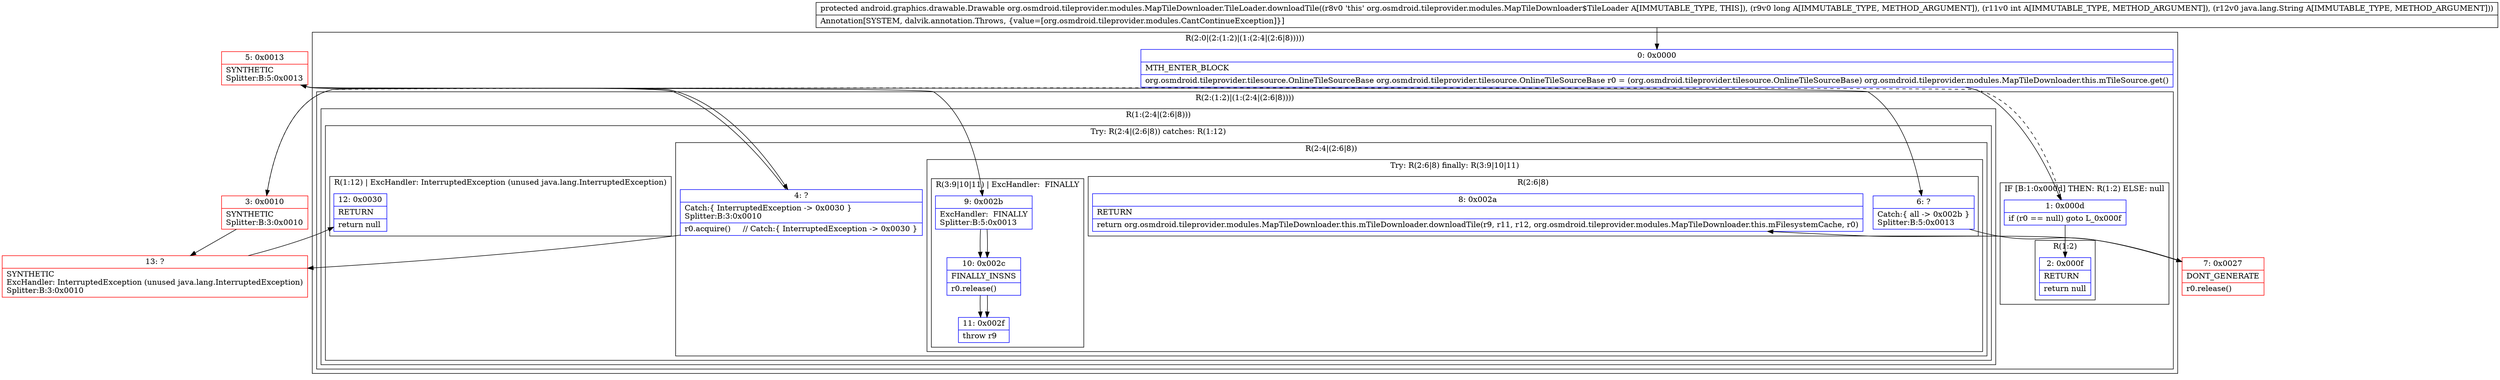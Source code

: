 digraph "CFG fororg.osmdroid.tileprovider.modules.MapTileDownloader.TileLoader.downloadTile(JILjava\/lang\/String;)Landroid\/graphics\/drawable\/Drawable;" {
subgraph cluster_Region_1726405866 {
label = "R(2:0|(2:(1:2)|(1:(2:4|(2:6|8)))))";
node [shape=record,color=blue];
Node_0 [shape=record,label="{0\:\ 0x0000|MTH_ENTER_BLOCK\l|org.osmdroid.tileprovider.tilesource.OnlineTileSourceBase org.osmdroid.tileprovider.tilesource.OnlineTileSourceBase r0 = (org.osmdroid.tileprovider.tilesource.OnlineTileSourceBase) org.osmdroid.tileprovider.modules.MapTileDownloader.this.mTileSource.get()\l}"];
subgraph cluster_Region_1933449328 {
label = "R(2:(1:2)|(1:(2:4|(2:6|8))))";
node [shape=record,color=blue];
subgraph cluster_IfRegion_1485635485 {
label = "IF [B:1:0x000d] THEN: R(1:2) ELSE: null";
node [shape=record,color=blue];
Node_1 [shape=record,label="{1\:\ 0x000d|if (r0 == null) goto L_0x000f\l}"];
subgraph cluster_Region_1998443039 {
label = "R(1:2)";
node [shape=record,color=blue];
Node_2 [shape=record,label="{2\:\ 0x000f|RETURN\l|return null\l}"];
}
}
subgraph cluster_Region_1234634022 {
label = "R(1:(2:4|(2:6|8)))";
node [shape=record,color=blue];
subgraph cluster_TryCatchRegion_312629794 {
label = "Try: R(2:4|(2:6|8)) catches: R(1:12)";
node [shape=record,color=blue];
subgraph cluster_Region_1068325774 {
label = "R(2:4|(2:6|8))";
node [shape=record,color=blue];
Node_4 [shape=record,label="{4\:\ ?|Catch:\{ InterruptedException \-\> 0x0030 \}\lSplitter:B:3:0x0010\l|r0.acquire()     \/\/ Catch:\{ InterruptedException \-\> 0x0030 \}\l}"];
subgraph cluster_TryCatchRegion_291257758 {
label = "Try: R(2:6|8) finally: R(3:9|10|11)";
node [shape=record,color=blue];
subgraph cluster_Region_741351717 {
label = "R(2:6|8)";
node [shape=record,color=blue];
Node_6 [shape=record,label="{6\:\ ?|Catch:\{ all \-\> 0x002b \}\lSplitter:B:5:0x0013\l}"];
Node_8 [shape=record,label="{8\:\ 0x002a|RETURN\l|return org.osmdroid.tileprovider.modules.MapTileDownloader.this.mTileDownloader.downloadTile(r9, r11, r12, org.osmdroid.tileprovider.modules.MapTileDownloader.this.mFilesystemCache, r0)\l}"];
}
subgraph cluster_Region_2095167941 {
label = "R(3:9|10|11) | ExcHandler:  FINALLY\l";
node [shape=record,color=blue];
Node_9 [shape=record,label="{9\:\ 0x002b|ExcHandler:  FINALLY\lSplitter:B:5:0x0013\l}"];
Node_10 [shape=record,label="{10\:\ 0x002c|FINALLY_INSNS\l|r0.release()\l}"];
Node_11 [shape=record,label="{11\:\ 0x002f|throw r9\l}"];
}
}
}
subgraph cluster_Region_147363968 {
label = "R(1:12) | ExcHandler: InterruptedException (unused java.lang.InterruptedException)\l";
node [shape=record,color=blue];
Node_12 [shape=record,label="{12\:\ 0x0030|RETURN\l|return null\l}"];
}
}
}
}
}
subgraph cluster_Region_147363968 {
label = "R(1:12) | ExcHandler: InterruptedException (unused java.lang.InterruptedException)\l";
node [shape=record,color=blue];
Node_12 [shape=record,label="{12\:\ 0x0030|RETURN\l|return null\l}"];
}
subgraph cluster_Region_2095167941 {
label = "R(3:9|10|11) | ExcHandler:  FINALLY\l";
node [shape=record,color=blue];
Node_9 [shape=record,label="{9\:\ 0x002b|ExcHandler:  FINALLY\lSplitter:B:5:0x0013\l}"];
Node_10 [shape=record,label="{10\:\ 0x002c|FINALLY_INSNS\l|r0.release()\l}"];
Node_11 [shape=record,label="{11\:\ 0x002f|throw r9\l}"];
}
Node_3 [shape=record,color=red,label="{3\:\ 0x0010|SYNTHETIC\lSplitter:B:3:0x0010\l}"];
Node_5 [shape=record,color=red,label="{5\:\ 0x0013|SYNTHETIC\lSplitter:B:5:0x0013\l}"];
Node_7 [shape=record,color=red,label="{7\:\ 0x0027|DONT_GENERATE\l|r0.release()\l}"];
Node_13 [shape=record,color=red,label="{13\:\ ?|SYNTHETIC\lExcHandler: InterruptedException (unused java.lang.InterruptedException)\lSplitter:B:3:0x0010\l}"];
MethodNode[shape=record,label="{protected android.graphics.drawable.Drawable org.osmdroid.tileprovider.modules.MapTileDownloader.TileLoader.downloadTile((r8v0 'this' org.osmdroid.tileprovider.modules.MapTileDownloader$TileLoader A[IMMUTABLE_TYPE, THIS]), (r9v0 long A[IMMUTABLE_TYPE, METHOD_ARGUMENT]), (r11v0 int A[IMMUTABLE_TYPE, METHOD_ARGUMENT]), (r12v0 java.lang.String A[IMMUTABLE_TYPE, METHOD_ARGUMENT]))  | Annotation[SYSTEM, dalvik.annotation.Throws, \{value=[org.osmdroid.tileprovider.modules.CantContinueException]\}]\l}"];
MethodNode -> Node_0;
Node_0 -> Node_1;
Node_1 -> Node_2;
Node_1 -> Node_3[style=dashed];
Node_4 -> Node_5;
Node_4 -> Node_13;
Node_6 -> Node_7;
Node_9 -> Node_10;
Node_10 -> Node_11;
Node_9 -> Node_10;
Node_10 -> Node_11;
Node_3 -> Node_4;
Node_3 -> Node_13;
Node_5 -> Node_6;
Node_5 -> Node_9;
Node_7 -> Node_8;
Node_13 -> Node_12;
}

